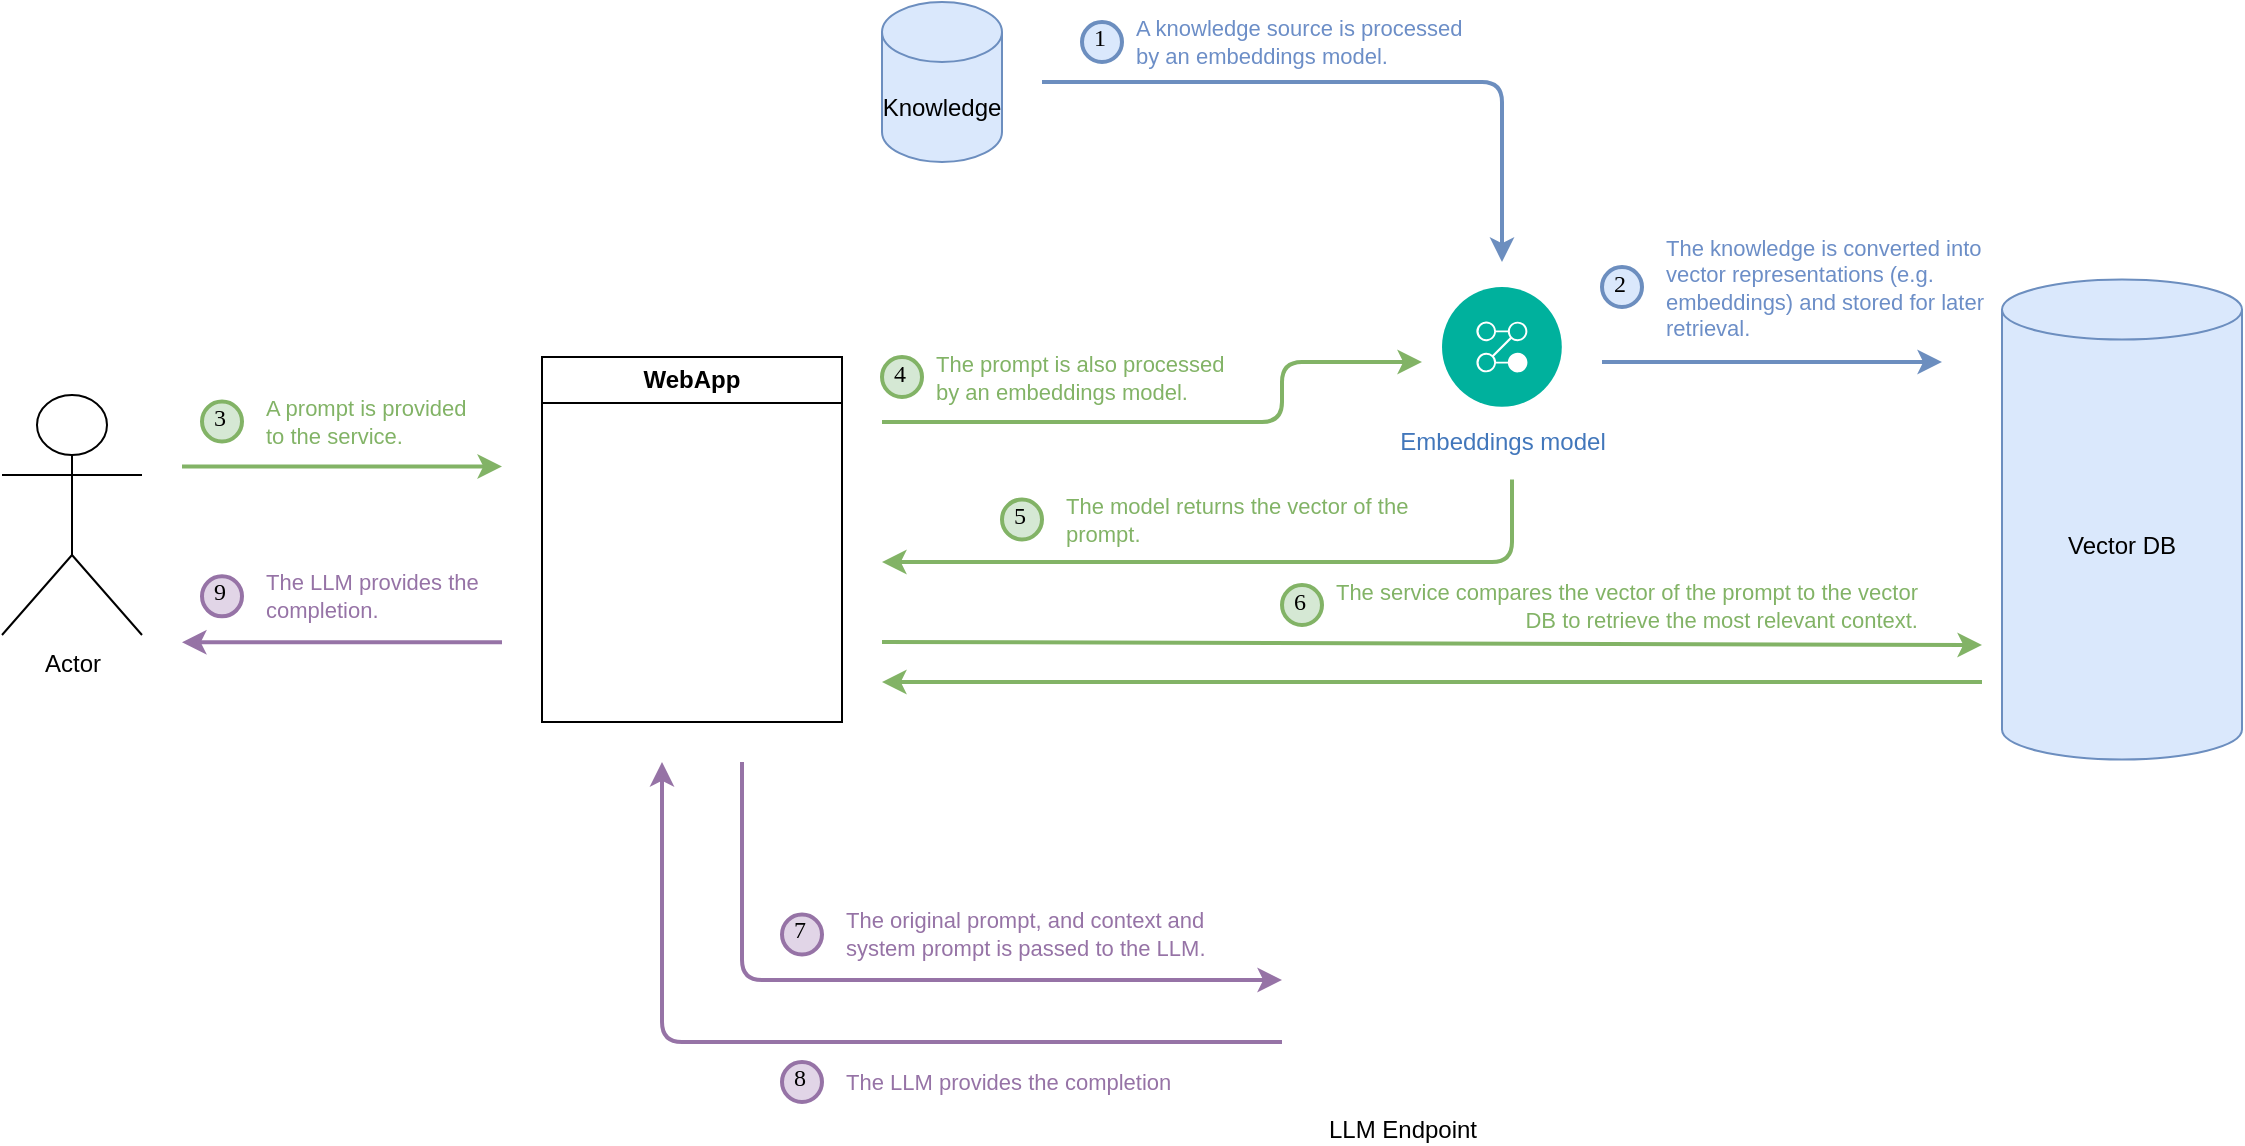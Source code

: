 <mxfile>
    <diagram id="prtHgNgQTEPvFCAcTncT" name="Page-1">
        <mxGraphModel dx="1435" dy="1139" grid="1" gridSize="10" guides="1" tooltips="1" connect="1" arrows="1" fold="1" page="1" pageScale="1" pageWidth="1169" pageHeight="827" math="0" shadow="0">
            <root>
                <mxCell id="0"/>
                <mxCell id="1" parent="0"/>
                <mxCell id="ohJnVNR_oef8vZkeTYrF-2" value="Knowledge" style="shape=cylinder3;whiteSpace=wrap;html=1;boundedLbl=1;backgroundOutline=1;size=15;fillColor=#dae8fc;strokeColor=#6c8ebf;" parent="1" vertex="1">
                    <mxGeometry x="460" y="139" width="60" height="80" as="geometry"/>
                </mxCell>
                <mxCell id="ohJnVNR_oef8vZkeTYrF-5" value="Vector DB" style="shape=cylinder3;whiteSpace=wrap;html=1;boundedLbl=1;backgroundOutline=1;size=15;fillColor=#dae8fc;strokeColor=#6c8ebf;" parent="1" vertex="1">
                    <mxGeometry x="1020" y="277.75" width="120" height="240" as="geometry"/>
                </mxCell>
                <mxCell id="ohJnVNR_oef8vZkeTYrF-6" value="Actor" style="shape=umlActor;verticalLabelPosition=bottom;verticalAlign=top;html=1;outlineConnect=0;" parent="1" vertex="1">
                    <mxGeometry x="20" y="335.5" width="70" height="120" as="geometry"/>
                </mxCell>
                <mxCell id="ohJnVNR_oef8vZkeTYrF-7" value="WebApp" style="swimlane;whiteSpace=wrap;html=1;" parent="1" vertex="1">
                    <mxGeometry x="290" y="316.5" width="150" height="182.5" as="geometry"/>
                </mxCell>
                <mxCell id="ohJnVNR_oef8vZkeTYrF-9" value="LLM Endpoint" style="shape=image;html=1;verticalAlign=top;verticalLabelPosition=bottom;labelBackgroundColor=#ffffff;imageAspect=0;aspect=fixed;image=https://cdn1.iconfinder.com/data/icons/unicons-line-vol-1/24/brain-128.png" parent="1" vertex="1">
                    <mxGeometry x="670" y="589" width="100" height="100" as="geometry"/>
                </mxCell>
                <mxCell id="ohJnVNR_oef8vZkeTYrF-12" value="" style="endArrow=classic;html=1;rounded=1;strokeWidth=2;curved=0;fillColor=#d5e8d4;strokeColor=#82b366;" parent="1" edge="1">
                    <mxGeometry width="50" height="50" relative="1" as="geometry">
                        <mxPoint x="110" y="371.24" as="sourcePoint"/>
                        <mxPoint x="270" y="371.24" as="targetPoint"/>
                    </mxGeometry>
                </mxCell>
                <mxCell id="ohJnVNR_oef8vZkeTYrF-15" value="Embeddings model" style="image;aspect=fixed;perimeter=ellipsePerimeter;html=1;align=center;shadow=0;dashed=0;fontColor=#4277BB;labelBackgroundColor=default;fontSize=12;spacingTop=3;image=img/lib/ibm/management/process_management.svg;" parent="1" vertex="1">
                    <mxGeometry x="740" y="281.5" width="60" height="60" as="geometry"/>
                </mxCell>
                <mxCell id="ohJnVNR_oef8vZkeTYrF-16" value="" style="endArrow=classic;html=1;rounded=1;strokeWidth=2;curved=0;fillColor=#d5e8d4;strokeColor=#82b366;" parent="1" edge="1">
                    <mxGeometry width="50" height="50" relative="1" as="geometry">
                        <mxPoint x="460" y="349" as="sourcePoint"/>
                        <mxPoint x="730" y="319" as="targetPoint"/>
                        <Array as="points">
                            <mxPoint x="660" y="349"/>
                            <mxPoint x="660" y="319"/>
                        </Array>
                    </mxGeometry>
                </mxCell>
                <mxCell id="ohJnVNR_oef8vZkeTYrF-18" value="" style="endArrow=classic;html=1;rounded=1;strokeWidth=2;curved=0;fillColor=#dae8fc;strokeColor=#6c8ebf;" parent="1" edge="1">
                    <mxGeometry width="50" height="50" relative="1" as="geometry">
                        <mxPoint x="540" y="179" as="sourcePoint"/>
                        <mxPoint x="770" y="269" as="targetPoint"/>
                        <Array as="points">
                            <mxPoint x="770" y="179"/>
                        </Array>
                    </mxGeometry>
                </mxCell>
                <mxCell id="ohJnVNR_oef8vZkeTYrF-19" value="" style="endArrow=classic;html=1;rounded=1;strokeWidth=2;curved=0;fillColor=#dae8fc;strokeColor=#6c8ebf;" parent="1" edge="1">
                    <mxGeometry width="50" height="50" relative="1" as="geometry">
                        <mxPoint x="820" y="319" as="sourcePoint"/>
                        <mxPoint x="990" y="319" as="targetPoint"/>
                    </mxGeometry>
                </mxCell>
                <mxCell id="ohJnVNR_oef8vZkeTYrF-21" value="" style="endArrow=classic;html=1;rounded=1;strokeWidth=2;curved=0;fillColor=#d5e8d4;strokeColor=#82b366;" parent="1" edge="1">
                    <mxGeometry width="50" height="50" relative="1" as="geometry">
                        <mxPoint x="775" y="377.75" as="sourcePoint"/>
                        <mxPoint x="460" y="419" as="targetPoint"/>
                        <Array as="points">
                            <mxPoint x="775" y="419"/>
                        </Array>
                    </mxGeometry>
                </mxCell>
                <mxCell id="ohJnVNR_oef8vZkeTYrF-22" value="" style="endArrow=classic;html=1;rounded=1;strokeWidth=2;curved=0;fillColor=#e1d5e7;strokeColor=#9673a6;" parent="1" edge="1">
                    <mxGeometry width="50" height="50" relative="1" as="geometry">
                        <mxPoint x="390" y="519" as="sourcePoint"/>
                        <mxPoint x="660" y="628" as="targetPoint"/>
                        <Array as="points">
                            <mxPoint x="390" y="628"/>
                        </Array>
                    </mxGeometry>
                </mxCell>
                <mxCell id="ohJnVNR_oef8vZkeTYrF-23" value="" style="endArrow=classic;html=1;rounded=1;strokeWidth=2;curved=0;fillColor=#e1d5e7;strokeColor=#9673a6;" parent="1" edge="1">
                    <mxGeometry width="50" height="50" relative="1" as="geometry">
                        <mxPoint x="660" y="659" as="sourcePoint"/>
                        <mxPoint x="350" y="519" as="targetPoint"/>
                        <Array as="points">
                            <mxPoint x="350" y="659"/>
                        </Array>
                    </mxGeometry>
                </mxCell>
                <mxCell id="ohJnVNR_oef8vZkeTYrF-24" value="" style="endArrow=classic;html=1;rounded=1;strokeWidth=2;curved=0;fillColor=#e1d5e7;strokeColor=#9673a6;" parent="1" edge="1">
                    <mxGeometry width="50" height="50" relative="1" as="geometry">
                        <mxPoint x="270" y="459.16" as="sourcePoint"/>
                        <mxPoint x="110" y="459.16" as="targetPoint"/>
                    </mxGeometry>
                </mxCell>
                <mxCell id="ohJnVNR_oef8vZkeTYrF-25" value="1" style="ellipse;whiteSpace=wrap;html=1;aspect=fixed;strokeWidth=2;fontFamily=Tahoma;spacingBottom=4;spacingRight=2;strokeColor=#6c8ebf;fillColor=#dae8fc;" parent="1" vertex="1">
                    <mxGeometry x="560" y="149" width="20" height="20" as="geometry"/>
                </mxCell>
                <mxCell id="ohJnVNR_oef8vZkeTYrF-27" value="2" style="ellipse;whiteSpace=wrap;html=1;aspect=fixed;strokeWidth=2;fontFamily=Tahoma;spacingBottom=4;spacingRight=2;strokeColor=#6c8ebf;fillColor=#dae8fc;" parent="1" vertex="1">
                    <mxGeometry x="820" y="271.5" width="20" height="20" as="geometry"/>
                </mxCell>
                <mxCell id="ohJnVNR_oef8vZkeTYrF-28" value="3" style="ellipse;whiteSpace=wrap;html=1;aspect=fixed;strokeWidth=2;fontFamily=Tahoma;spacingBottom=4;spacingRight=2;strokeColor=#82b366;fillColor=#d5e8d4;" parent="1" vertex="1">
                    <mxGeometry x="120" y="338.75" width="20" height="20" as="geometry"/>
                </mxCell>
                <mxCell id="ohJnVNR_oef8vZkeTYrF-29" value="4" style="ellipse;whiteSpace=wrap;html=1;aspect=fixed;strokeWidth=2;fontFamily=Tahoma;spacingBottom=4;spacingRight=2;strokeColor=#82b366;fillColor=#d5e8d4;" parent="1" vertex="1">
                    <mxGeometry x="460" y="316.5" width="20" height="20" as="geometry"/>
                </mxCell>
                <mxCell id="ohJnVNR_oef8vZkeTYrF-34" value="5" style="ellipse;whiteSpace=wrap;html=1;aspect=fixed;strokeWidth=2;fontFamily=Tahoma;spacingBottom=4;spacingRight=2;strokeColor=#82b366;fillColor=#d5e8d4;" parent="1" vertex="1">
                    <mxGeometry x="520" y="387.75" width="20" height="20" as="geometry"/>
                </mxCell>
                <mxCell id="ohJnVNR_oef8vZkeTYrF-35" value="8" style="ellipse;whiteSpace=wrap;html=1;aspect=fixed;strokeWidth=2;fontFamily=Tahoma;spacingBottom=4;spacingRight=2;strokeColor=#9673a6;fillColor=#e1d5e7;" parent="1" vertex="1">
                    <mxGeometry x="410" y="669" width="20" height="20" as="geometry"/>
                </mxCell>
                <mxCell id="ohJnVNR_oef8vZkeTYrF-37" value="7" style="ellipse;whiteSpace=wrap;html=1;aspect=fixed;strokeWidth=2;fontFamily=Tahoma;spacingBottom=4;spacingRight=2;strokeColor=#9673a6;fillColor=#e1d5e7;" parent="1" vertex="1">
                    <mxGeometry x="410" y="595.25" width="20" height="20" as="geometry"/>
                </mxCell>
                <mxCell id="ohJnVNR_oef8vZkeTYrF-38" value="9" style="ellipse;whiteSpace=wrap;html=1;aspect=fixed;strokeWidth=2;fontFamily=Tahoma;spacingBottom=4;spacingRight=2;strokeColor=#9673a6;fillColor=#e1d5e7;" parent="1" vertex="1">
                    <mxGeometry x="120" y="426.16" width="20" height="20" as="geometry"/>
                </mxCell>
                <mxCell id="ohJnVNR_oef8vZkeTYrF-41" value="A knowledge source is processed by an embeddings model." style="rounded=0;whiteSpace=wrap;html=1;strokeColor=none;fillColor=none;fontColor=#6c8ec7;fontSize=11;align=left;" parent="1" vertex="1">
                    <mxGeometry x="585" y="139" width="170" height="40" as="geometry"/>
                </mxCell>
                <mxCell id="ohJnVNR_oef8vZkeTYrF-42" value="The knowledge is converted into vector representations (e.g. embeddings) and stored for later retrieval." style="rounded=0;whiteSpace=wrap;html=1;strokeColor=none;fillColor=none;fontColor=#6c8ec7;fontSize=11;align=left;" parent="1" vertex="1">
                    <mxGeometry x="850" y="251.5" width="170" height="60" as="geometry"/>
                </mxCell>
                <mxCell id="ohJnVNR_oef8vZkeTYrF-43" value="A prompt is provided to the service." style="rounded=0;whiteSpace=wrap;html=1;strokeColor=none;fillColor=none;fontColor=#82b366;fontSize=11;align=left;" parent="1" vertex="1">
                    <mxGeometry x="150" y="330" width="110" height="37.5" as="geometry"/>
                </mxCell>
                <mxCell id="ohJnVNR_oef8vZkeTYrF-44" value="The prompt is also processed by an embeddings model." style="rounded=0;whiteSpace=wrap;html=1;strokeColor=none;fillColor=none;fontColor=#82b366;fontSize=11;align=left;" parent="1" vertex="1">
                    <mxGeometry x="485" y="310.88" width="160" height="31.25" as="geometry"/>
                </mxCell>
                <mxCell id="ohJnVNR_oef8vZkeTYrF-45" value="The model returns the vector of the prompt." style="rounded=0;whiteSpace=wrap;html=1;strokeColor=none;fillColor=none;fontColor=#82b366;fontSize=11;align=left;" parent="1" vertex="1">
                    <mxGeometry x="550" y="383.5" width="190" height="28.5" as="geometry"/>
                </mxCell>
                <mxCell id="ohJnVNR_oef8vZkeTYrF-46" value="" style="endArrow=classic;html=1;rounded=1;strokeWidth=2;curved=0;fillColor=#d5e8d4;strokeColor=#82b366;" parent="1" edge="1">
                    <mxGeometry width="50" height="50" relative="1" as="geometry">
                        <mxPoint x="460" y="459" as="sourcePoint"/>
                        <mxPoint x="1010" y="460.5" as="targetPoint"/>
                    </mxGeometry>
                </mxCell>
                <mxCell id="ohJnVNR_oef8vZkeTYrF-47" value="" style="endArrow=classic;html=1;rounded=1;strokeWidth=2;curved=0;fillColor=#d5e8d4;strokeColor=#82b366;" parent="1" edge="1">
                    <mxGeometry width="50" height="50" relative="1" as="geometry">
                        <mxPoint x="1010" y="479" as="sourcePoint"/>
                        <mxPoint x="460" y="479" as="targetPoint"/>
                    </mxGeometry>
                </mxCell>
                <mxCell id="ohJnVNR_oef8vZkeTYrF-49" value="6" style="ellipse;whiteSpace=wrap;html=1;aspect=fixed;strokeWidth=2;fontFamily=Tahoma;spacingBottom=4;spacingRight=2;strokeColor=#82b366;fillColor=#d5e8d4;" parent="1" vertex="1">
                    <mxGeometry x="660" y="430.5" width="20" height="20" as="geometry"/>
                </mxCell>
                <mxCell id="ohJnVNR_oef8vZkeTYrF-50" value="The service compares the vector of the prompt to the vector DB to retrieve the most relevant context." style="rounded=0;whiteSpace=wrap;html=1;strokeColor=none;fillColor=none;fontColor=#82b366;fontSize=11;align=right;" parent="1" vertex="1">
                    <mxGeometry x="670" y="425.5" width="310" height="30" as="geometry"/>
                </mxCell>
                <mxCell id="ohJnVNR_oef8vZkeTYrF-51" value="The original prompt, and context and system prompt is passed to the LLM." style="rounded=0;whiteSpace=wrap;html=1;strokeColor=none;fillColor=none;fontColor=#9673a6;fontSize=11;align=left;" parent="1" vertex="1">
                    <mxGeometry x="440" y="589" width="200" height="32.5" as="geometry"/>
                </mxCell>
                <mxCell id="ohJnVNR_oef8vZkeTYrF-52" value="The LLM provides the completion" style="rounded=0;whiteSpace=wrap;html=1;strokeColor=none;fillColor=none;fontColor=#9673a6;fontSize=11;align=left;" parent="1" vertex="1">
                    <mxGeometry x="440" y="669" width="180" height="20" as="geometry"/>
                </mxCell>
                <mxCell id="ohJnVNR_oef8vZkeTYrF-53" value="The LLM provides the completion." style="rounded=0;whiteSpace=wrap;html=1;strokeColor=none;fillColor=none;fontColor=#9673a6;fontSize=11;align=left;" parent="1" vertex="1">
                    <mxGeometry x="150" y="421.16" width="130" height="30" as="geometry"/>
                </mxCell>
            </root>
        </mxGraphModel>
    </diagram>
</mxfile>